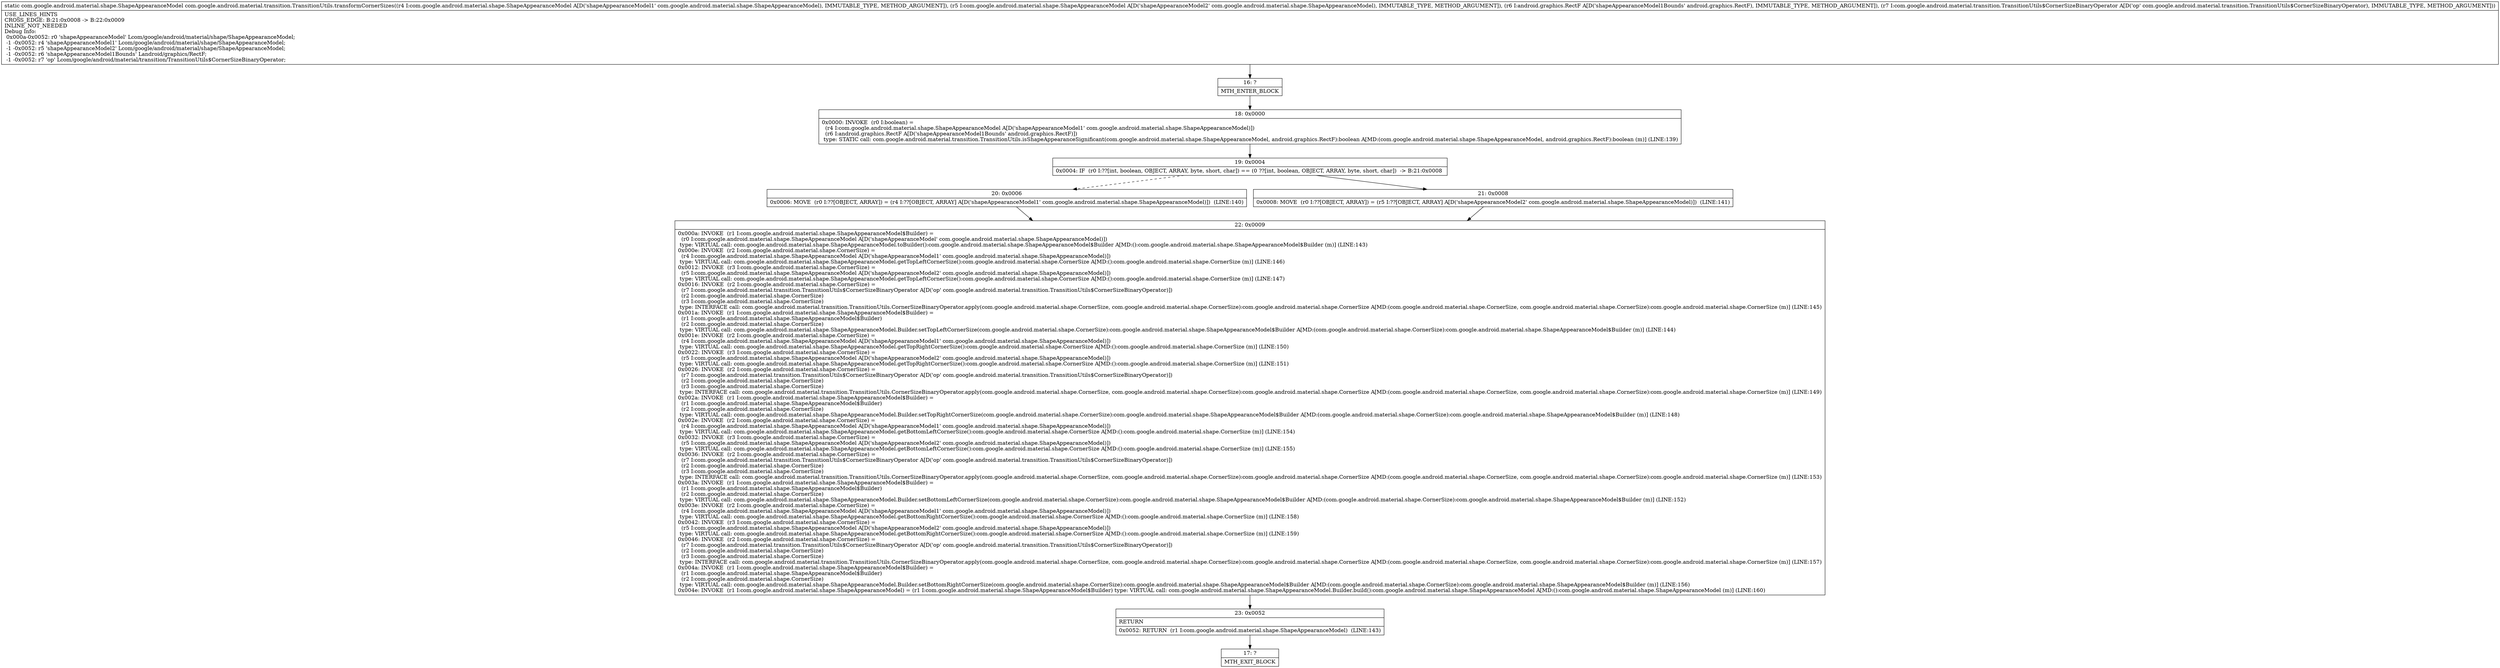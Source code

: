 digraph "CFG forcom.google.android.material.transition.TransitionUtils.transformCornerSizes(Lcom\/google\/android\/material\/shape\/ShapeAppearanceModel;Lcom\/google\/android\/material\/shape\/ShapeAppearanceModel;Landroid\/graphics\/RectF;Lcom\/google\/android\/material\/transition\/TransitionUtils$CornerSizeBinaryOperator;)Lcom\/google\/android\/material\/shape\/ShapeAppearanceModel;" {
Node_16 [shape=record,label="{16\:\ ?|MTH_ENTER_BLOCK\l}"];
Node_18 [shape=record,label="{18\:\ 0x0000|0x0000: INVOKE  (r0 I:boolean) = \l  (r4 I:com.google.android.material.shape.ShapeAppearanceModel A[D('shapeAppearanceModel1' com.google.android.material.shape.ShapeAppearanceModel)])\l  (r6 I:android.graphics.RectF A[D('shapeAppearanceModel1Bounds' android.graphics.RectF)])\l type: STATIC call: com.google.android.material.transition.TransitionUtils.isShapeAppearanceSignificant(com.google.android.material.shape.ShapeAppearanceModel, android.graphics.RectF):boolean A[MD:(com.google.android.material.shape.ShapeAppearanceModel, android.graphics.RectF):boolean (m)] (LINE:139)\l}"];
Node_19 [shape=record,label="{19\:\ 0x0004|0x0004: IF  (r0 I:??[int, boolean, OBJECT, ARRAY, byte, short, char]) == (0 ??[int, boolean, OBJECT, ARRAY, byte, short, char])  \-\> B:21:0x0008 \l}"];
Node_20 [shape=record,label="{20\:\ 0x0006|0x0006: MOVE  (r0 I:??[OBJECT, ARRAY]) = (r4 I:??[OBJECT, ARRAY] A[D('shapeAppearanceModel1' com.google.android.material.shape.ShapeAppearanceModel)])  (LINE:140)\l}"];
Node_22 [shape=record,label="{22\:\ 0x0009|0x000a: INVOKE  (r1 I:com.google.android.material.shape.ShapeAppearanceModel$Builder) = \l  (r0 I:com.google.android.material.shape.ShapeAppearanceModel A[D('shapeAppearanceModel' com.google.android.material.shape.ShapeAppearanceModel)])\l type: VIRTUAL call: com.google.android.material.shape.ShapeAppearanceModel.toBuilder():com.google.android.material.shape.ShapeAppearanceModel$Builder A[MD:():com.google.android.material.shape.ShapeAppearanceModel$Builder (m)] (LINE:143)\l0x000e: INVOKE  (r2 I:com.google.android.material.shape.CornerSize) = \l  (r4 I:com.google.android.material.shape.ShapeAppearanceModel A[D('shapeAppearanceModel1' com.google.android.material.shape.ShapeAppearanceModel)])\l type: VIRTUAL call: com.google.android.material.shape.ShapeAppearanceModel.getTopLeftCornerSize():com.google.android.material.shape.CornerSize A[MD:():com.google.android.material.shape.CornerSize (m)] (LINE:146)\l0x0012: INVOKE  (r3 I:com.google.android.material.shape.CornerSize) = \l  (r5 I:com.google.android.material.shape.ShapeAppearanceModel A[D('shapeAppearanceModel2' com.google.android.material.shape.ShapeAppearanceModel)])\l type: VIRTUAL call: com.google.android.material.shape.ShapeAppearanceModel.getTopLeftCornerSize():com.google.android.material.shape.CornerSize A[MD:():com.google.android.material.shape.CornerSize (m)] (LINE:147)\l0x0016: INVOKE  (r2 I:com.google.android.material.shape.CornerSize) = \l  (r7 I:com.google.android.material.transition.TransitionUtils$CornerSizeBinaryOperator A[D('op' com.google.android.material.transition.TransitionUtils$CornerSizeBinaryOperator)])\l  (r2 I:com.google.android.material.shape.CornerSize)\l  (r3 I:com.google.android.material.shape.CornerSize)\l type: INTERFACE call: com.google.android.material.transition.TransitionUtils.CornerSizeBinaryOperator.apply(com.google.android.material.shape.CornerSize, com.google.android.material.shape.CornerSize):com.google.android.material.shape.CornerSize A[MD:(com.google.android.material.shape.CornerSize, com.google.android.material.shape.CornerSize):com.google.android.material.shape.CornerSize (m)] (LINE:145)\l0x001a: INVOKE  (r1 I:com.google.android.material.shape.ShapeAppearanceModel$Builder) = \l  (r1 I:com.google.android.material.shape.ShapeAppearanceModel$Builder)\l  (r2 I:com.google.android.material.shape.CornerSize)\l type: VIRTUAL call: com.google.android.material.shape.ShapeAppearanceModel.Builder.setTopLeftCornerSize(com.google.android.material.shape.CornerSize):com.google.android.material.shape.ShapeAppearanceModel$Builder A[MD:(com.google.android.material.shape.CornerSize):com.google.android.material.shape.ShapeAppearanceModel$Builder (m)] (LINE:144)\l0x001e: INVOKE  (r2 I:com.google.android.material.shape.CornerSize) = \l  (r4 I:com.google.android.material.shape.ShapeAppearanceModel A[D('shapeAppearanceModel1' com.google.android.material.shape.ShapeAppearanceModel)])\l type: VIRTUAL call: com.google.android.material.shape.ShapeAppearanceModel.getTopRightCornerSize():com.google.android.material.shape.CornerSize A[MD:():com.google.android.material.shape.CornerSize (m)] (LINE:150)\l0x0022: INVOKE  (r3 I:com.google.android.material.shape.CornerSize) = \l  (r5 I:com.google.android.material.shape.ShapeAppearanceModel A[D('shapeAppearanceModel2' com.google.android.material.shape.ShapeAppearanceModel)])\l type: VIRTUAL call: com.google.android.material.shape.ShapeAppearanceModel.getTopRightCornerSize():com.google.android.material.shape.CornerSize A[MD:():com.google.android.material.shape.CornerSize (m)] (LINE:151)\l0x0026: INVOKE  (r2 I:com.google.android.material.shape.CornerSize) = \l  (r7 I:com.google.android.material.transition.TransitionUtils$CornerSizeBinaryOperator A[D('op' com.google.android.material.transition.TransitionUtils$CornerSizeBinaryOperator)])\l  (r2 I:com.google.android.material.shape.CornerSize)\l  (r3 I:com.google.android.material.shape.CornerSize)\l type: INTERFACE call: com.google.android.material.transition.TransitionUtils.CornerSizeBinaryOperator.apply(com.google.android.material.shape.CornerSize, com.google.android.material.shape.CornerSize):com.google.android.material.shape.CornerSize A[MD:(com.google.android.material.shape.CornerSize, com.google.android.material.shape.CornerSize):com.google.android.material.shape.CornerSize (m)] (LINE:149)\l0x002a: INVOKE  (r1 I:com.google.android.material.shape.ShapeAppearanceModel$Builder) = \l  (r1 I:com.google.android.material.shape.ShapeAppearanceModel$Builder)\l  (r2 I:com.google.android.material.shape.CornerSize)\l type: VIRTUAL call: com.google.android.material.shape.ShapeAppearanceModel.Builder.setTopRightCornerSize(com.google.android.material.shape.CornerSize):com.google.android.material.shape.ShapeAppearanceModel$Builder A[MD:(com.google.android.material.shape.CornerSize):com.google.android.material.shape.ShapeAppearanceModel$Builder (m)] (LINE:148)\l0x002e: INVOKE  (r2 I:com.google.android.material.shape.CornerSize) = \l  (r4 I:com.google.android.material.shape.ShapeAppearanceModel A[D('shapeAppearanceModel1' com.google.android.material.shape.ShapeAppearanceModel)])\l type: VIRTUAL call: com.google.android.material.shape.ShapeAppearanceModel.getBottomLeftCornerSize():com.google.android.material.shape.CornerSize A[MD:():com.google.android.material.shape.CornerSize (m)] (LINE:154)\l0x0032: INVOKE  (r3 I:com.google.android.material.shape.CornerSize) = \l  (r5 I:com.google.android.material.shape.ShapeAppearanceModel A[D('shapeAppearanceModel2' com.google.android.material.shape.ShapeAppearanceModel)])\l type: VIRTUAL call: com.google.android.material.shape.ShapeAppearanceModel.getBottomLeftCornerSize():com.google.android.material.shape.CornerSize A[MD:():com.google.android.material.shape.CornerSize (m)] (LINE:155)\l0x0036: INVOKE  (r2 I:com.google.android.material.shape.CornerSize) = \l  (r7 I:com.google.android.material.transition.TransitionUtils$CornerSizeBinaryOperator A[D('op' com.google.android.material.transition.TransitionUtils$CornerSizeBinaryOperator)])\l  (r2 I:com.google.android.material.shape.CornerSize)\l  (r3 I:com.google.android.material.shape.CornerSize)\l type: INTERFACE call: com.google.android.material.transition.TransitionUtils.CornerSizeBinaryOperator.apply(com.google.android.material.shape.CornerSize, com.google.android.material.shape.CornerSize):com.google.android.material.shape.CornerSize A[MD:(com.google.android.material.shape.CornerSize, com.google.android.material.shape.CornerSize):com.google.android.material.shape.CornerSize (m)] (LINE:153)\l0x003a: INVOKE  (r1 I:com.google.android.material.shape.ShapeAppearanceModel$Builder) = \l  (r1 I:com.google.android.material.shape.ShapeAppearanceModel$Builder)\l  (r2 I:com.google.android.material.shape.CornerSize)\l type: VIRTUAL call: com.google.android.material.shape.ShapeAppearanceModel.Builder.setBottomLeftCornerSize(com.google.android.material.shape.CornerSize):com.google.android.material.shape.ShapeAppearanceModel$Builder A[MD:(com.google.android.material.shape.CornerSize):com.google.android.material.shape.ShapeAppearanceModel$Builder (m)] (LINE:152)\l0x003e: INVOKE  (r2 I:com.google.android.material.shape.CornerSize) = \l  (r4 I:com.google.android.material.shape.ShapeAppearanceModel A[D('shapeAppearanceModel1' com.google.android.material.shape.ShapeAppearanceModel)])\l type: VIRTUAL call: com.google.android.material.shape.ShapeAppearanceModel.getBottomRightCornerSize():com.google.android.material.shape.CornerSize A[MD:():com.google.android.material.shape.CornerSize (m)] (LINE:158)\l0x0042: INVOKE  (r3 I:com.google.android.material.shape.CornerSize) = \l  (r5 I:com.google.android.material.shape.ShapeAppearanceModel A[D('shapeAppearanceModel2' com.google.android.material.shape.ShapeAppearanceModel)])\l type: VIRTUAL call: com.google.android.material.shape.ShapeAppearanceModel.getBottomRightCornerSize():com.google.android.material.shape.CornerSize A[MD:():com.google.android.material.shape.CornerSize (m)] (LINE:159)\l0x0046: INVOKE  (r2 I:com.google.android.material.shape.CornerSize) = \l  (r7 I:com.google.android.material.transition.TransitionUtils$CornerSizeBinaryOperator A[D('op' com.google.android.material.transition.TransitionUtils$CornerSizeBinaryOperator)])\l  (r2 I:com.google.android.material.shape.CornerSize)\l  (r3 I:com.google.android.material.shape.CornerSize)\l type: INTERFACE call: com.google.android.material.transition.TransitionUtils.CornerSizeBinaryOperator.apply(com.google.android.material.shape.CornerSize, com.google.android.material.shape.CornerSize):com.google.android.material.shape.CornerSize A[MD:(com.google.android.material.shape.CornerSize, com.google.android.material.shape.CornerSize):com.google.android.material.shape.CornerSize (m)] (LINE:157)\l0x004a: INVOKE  (r1 I:com.google.android.material.shape.ShapeAppearanceModel$Builder) = \l  (r1 I:com.google.android.material.shape.ShapeAppearanceModel$Builder)\l  (r2 I:com.google.android.material.shape.CornerSize)\l type: VIRTUAL call: com.google.android.material.shape.ShapeAppearanceModel.Builder.setBottomRightCornerSize(com.google.android.material.shape.CornerSize):com.google.android.material.shape.ShapeAppearanceModel$Builder A[MD:(com.google.android.material.shape.CornerSize):com.google.android.material.shape.ShapeAppearanceModel$Builder (m)] (LINE:156)\l0x004e: INVOKE  (r1 I:com.google.android.material.shape.ShapeAppearanceModel) = (r1 I:com.google.android.material.shape.ShapeAppearanceModel$Builder) type: VIRTUAL call: com.google.android.material.shape.ShapeAppearanceModel.Builder.build():com.google.android.material.shape.ShapeAppearanceModel A[MD:():com.google.android.material.shape.ShapeAppearanceModel (m)] (LINE:160)\l}"];
Node_23 [shape=record,label="{23\:\ 0x0052|RETURN\l|0x0052: RETURN  (r1 I:com.google.android.material.shape.ShapeAppearanceModel)  (LINE:143)\l}"];
Node_17 [shape=record,label="{17\:\ ?|MTH_EXIT_BLOCK\l}"];
Node_21 [shape=record,label="{21\:\ 0x0008|0x0008: MOVE  (r0 I:??[OBJECT, ARRAY]) = (r5 I:??[OBJECT, ARRAY] A[D('shapeAppearanceModel2' com.google.android.material.shape.ShapeAppearanceModel)])  (LINE:141)\l}"];
MethodNode[shape=record,label="{static com.google.android.material.shape.ShapeAppearanceModel com.google.android.material.transition.TransitionUtils.transformCornerSizes((r4 I:com.google.android.material.shape.ShapeAppearanceModel A[D('shapeAppearanceModel1' com.google.android.material.shape.ShapeAppearanceModel), IMMUTABLE_TYPE, METHOD_ARGUMENT]), (r5 I:com.google.android.material.shape.ShapeAppearanceModel A[D('shapeAppearanceModel2' com.google.android.material.shape.ShapeAppearanceModel), IMMUTABLE_TYPE, METHOD_ARGUMENT]), (r6 I:android.graphics.RectF A[D('shapeAppearanceModel1Bounds' android.graphics.RectF), IMMUTABLE_TYPE, METHOD_ARGUMENT]), (r7 I:com.google.android.material.transition.TransitionUtils$CornerSizeBinaryOperator A[D('op' com.google.android.material.transition.TransitionUtils$CornerSizeBinaryOperator), IMMUTABLE_TYPE, METHOD_ARGUMENT]))  | USE_LINES_HINTS\lCROSS_EDGE: B:21:0x0008 \-\> B:22:0x0009\lINLINE_NOT_NEEDED\lDebug Info:\l  0x000a\-0x0052: r0 'shapeAppearanceModel' Lcom\/google\/android\/material\/shape\/ShapeAppearanceModel;\l  \-1 \-0x0052: r4 'shapeAppearanceModel1' Lcom\/google\/android\/material\/shape\/ShapeAppearanceModel;\l  \-1 \-0x0052: r5 'shapeAppearanceModel2' Lcom\/google\/android\/material\/shape\/ShapeAppearanceModel;\l  \-1 \-0x0052: r6 'shapeAppearanceModel1Bounds' Landroid\/graphics\/RectF;\l  \-1 \-0x0052: r7 'op' Lcom\/google\/android\/material\/transition\/TransitionUtils$CornerSizeBinaryOperator;\l}"];
MethodNode -> Node_16;Node_16 -> Node_18;
Node_18 -> Node_19;
Node_19 -> Node_20[style=dashed];
Node_19 -> Node_21;
Node_20 -> Node_22;
Node_22 -> Node_23;
Node_23 -> Node_17;
Node_21 -> Node_22;
}


